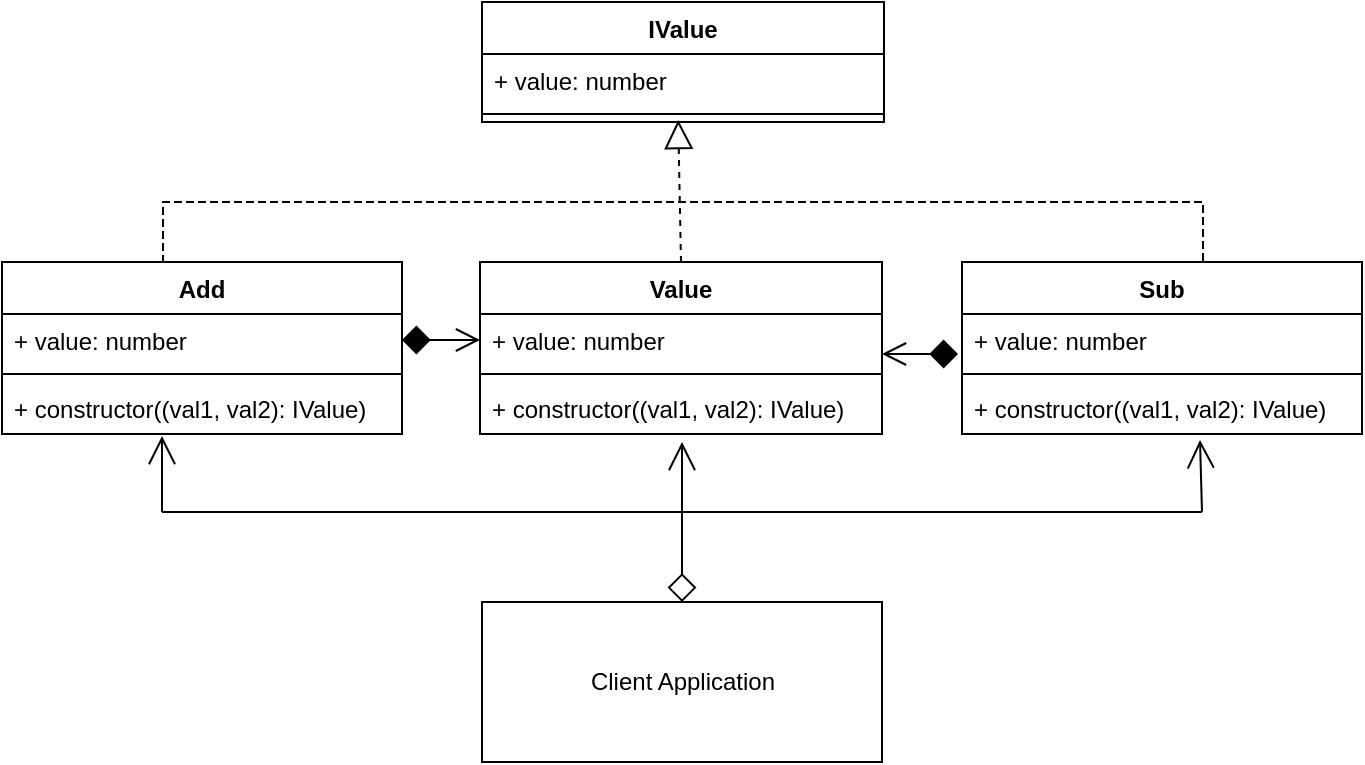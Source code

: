 <mxfile version="14.8.4" type="device"><diagram id="bFwAG9Rluyz6VNVoY-9k" name="Page-1"><mxGraphModel dx="868" dy="450" grid="1" gridSize="10" guides="1" tooltips="1" connect="1" arrows="1" fold="1" page="1" pageScale="1" pageWidth="827" pageHeight="1169" math="0" shadow="0"><root><mxCell id="0"/><mxCell id="1" parent="0"/><mxCell id="Jb8NffAbMSwC8qQattVy-46" value="Client Application" style="html=1;" vertex="1" parent="1"><mxGeometry x="320" y="360" width="200" height="80" as="geometry"/></mxCell><mxCell id="Jb8NffAbMSwC8qQattVy-47" value="Add" style="swimlane;fontStyle=1;align=center;verticalAlign=top;childLayout=stackLayout;horizontal=1;startSize=26;horizontalStack=0;resizeParent=1;resizeParentMax=0;resizeLast=0;collapsible=1;marginBottom=0;" vertex="1" parent="1"><mxGeometry x="80" y="190" width="200" height="86" as="geometry"/></mxCell><mxCell id="Jb8NffAbMSwC8qQattVy-48" value="+ value: number" style="text;strokeColor=none;fillColor=none;align=left;verticalAlign=top;spacingLeft=4;spacingRight=4;overflow=hidden;rotatable=0;points=[[0,0.5],[1,0.5]];portConstraint=eastwest;" vertex="1" parent="Jb8NffAbMSwC8qQattVy-47"><mxGeometry y="26" width="200" height="26" as="geometry"/></mxCell><mxCell id="Jb8NffAbMSwC8qQattVy-49" value="" style="line;strokeWidth=1;fillColor=none;align=left;verticalAlign=middle;spacingTop=-1;spacingLeft=3;spacingRight=3;rotatable=0;labelPosition=right;points=[];portConstraint=eastwest;" vertex="1" parent="Jb8NffAbMSwC8qQattVy-47"><mxGeometry y="52" width="200" height="8" as="geometry"/></mxCell><mxCell id="Jb8NffAbMSwC8qQattVy-50" value="+ constructor((val1, val2): IValue)" style="text;strokeColor=none;fillColor=none;align=left;verticalAlign=top;spacingLeft=4;spacingRight=4;overflow=hidden;rotatable=0;points=[[0,0.5],[1,0.5]];portConstraint=eastwest;" vertex="1" parent="Jb8NffAbMSwC8qQattVy-47"><mxGeometry y="60" width="200" height="26" as="geometry"/></mxCell><mxCell id="Jb8NffAbMSwC8qQattVy-51" value="Value" style="swimlane;fontStyle=1;align=center;verticalAlign=top;childLayout=stackLayout;horizontal=1;startSize=26;horizontalStack=0;resizeParent=1;resizeParentMax=0;resizeLast=0;collapsible=1;marginBottom=0;" vertex="1" parent="1"><mxGeometry x="319" y="190" width="201" height="86" as="geometry"/></mxCell><mxCell id="Jb8NffAbMSwC8qQattVy-52" value="+ value: number" style="text;strokeColor=none;fillColor=none;align=left;verticalAlign=top;spacingLeft=4;spacingRight=4;overflow=hidden;rotatable=0;points=[[0,0.5],[1,0.5]];portConstraint=eastwest;" vertex="1" parent="Jb8NffAbMSwC8qQattVy-51"><mxGeometry y="26" width="201" height="26" as="geometry"/></mxCell><mxCell id="Jb8NffAbMSwC8qQattVy-53" value="" style="line;strokeWidth=1;fillColor=none;align=left;verticalAlign=middle;spacingTop=-1;spacingLeft=3;spacingRight=3;rotatable=0;labelPosition=right;points=[];portConstraint=eastwest;" vertex="1" parent="Jb8NffAbMSwC8qQattVy-51"><mxGeometry y="52" width="201" height="8" as="geometry"/></mxCell><mxCell id="Jb8NffAbMSwC8qQattVy-54" value="+ constructor((val1, val2): IValue)" style="text;strokeColor=none;fillColor=none;align=left;verticalAlign=top;spacingLeft=4;spacingRight=4;overflow=hidden;rotatable=0;points=[[0,0.5],[1,0.5]];portConstraint=eastwest;" vertex="1" parent="Jb8NffAbMSwC8qQattVy-51"><mxGeometry y="60" width="201" height="26" as="geometry"/></mxCell><mxCell id="Jb8NffAbMSwC8qQattVy-55" value="Sub" style="swimlane;fontStyle=1;align=center;verticalAlign=top;childLayout=stackLayout;horizontal=1;startSize=26;horizontalStack=0;resizeParent=1;resizeParentMax=0;resizeLast=0;collapsible=1;marginBottom=0;" vertex="1" parent="1"><mxGeometry x="560" y="190" width="200" height="86" as="geometry"/></mxCell><mxCell id="Jb8NffAbMSwC8qQattVy-56" value="+ value: number" style="text;strokeColor=none;fillColor=none;align=left;verticalAlign=top;spacingLeft=4;spacingRight=4;overflow=hidden;rotatable=0;points=[[0,0.5],[1,0.5]];portConstraint=eastwest;" vertex="1" parent="Jb8NffAbMSwC8qQattVy-55"><mxGeometry y="26" width="200" height="26" as="geometry"/></mxCell><mxCell id="Jb8NffAbMSwC8qQattVy-57" value="" style="line;strokeWidth=1;fillColor=none;align=left;verticalAlign=middle;spacingTop=-1;spacingLeft=3;spacingRight=3;rotatable=0;labelPosition=right;points=[];portConstraint=eastwest;" vertex="1" parent="Jb8NffAbMSwC8qQattVy-55"><mxGeometry y="52" width="200" height="8" as="geometry"/></mxCell><mxCell id="Jb8NffAbMSwC8qQattVy-58" value="+ constructor((val1, val2): IValue)" style="text;strokeColor=none;fillColor=none;align=left;verticalAlign=top;spacingLeft=4;spacingRight=4;overflow=hidden;rotatable=0;points=[[0,0.5],[1,0.5]];portConstraint=eastwest;" vertex="1" parent="Jb8NffAbMSwC8qQattVy-55"><mxGeometry y="60" width="200" height="26" as="geometry"/></mxCell><mxCell id="Jb8NffAbMSwC8qQattVy-59" value="IValue" style="swimlane;fontStyle=1;align=center;verticalAlign=top;childLayout=stackLayout;horizontal=1;startSize=26;horizontalStack=0;resizeParent=1;resizeParentMax=0;resizeLast=0;collapsible=1;marginBottom=0;" vertex="1" parent="1"><mxGeometry x="320" y="60" width="201" height="60" as="geometry"/></mxCell><mxCell id="Jb8NffAbMSwC8qQattVy-60" value="+ value: number" style="text;strokeColor=none;fillColor=none;align=left;verticalAlign=top;spacingLeft=4;spacingRight=4;overflow=hidden;rotatable=0;points=[[0,0.5],[1,0.5]];portConstraint=eastwest;" vertex="1" parent="Jb8NffAbMSwC8qQattVy-59"><mxGeometry y="26" width="201" height="26" as="geometry"/></mxCell><mxCell id="Jb8NffAbMSwC8qQattVy-61" value="" style="line;strokeWidth=1;fillColor=none;align=left;verticalAlign=middle;spacingTop=-1;spacingLeft=3;spacingRight=3;rotatable=0;labelPosition=right;points=[];portConstraint=eastwest;" vertex="1" parent="Jb8NffAbMSwC8qQattVy-59"><mxGeometry y="52" width="201" height="8" as="geometry"/></mxCell><mxCell id="Jb8NffAbMSwC8qQattVy-63" value="" style="shape=partialRectangle;whiteSpace=wrap;html=1;bottom=1;right=1;left=1;top=0;fillColor=none;routingCenterX=-0.5;direction=west;dashed=1;" vertex="1" parent="1"><mxGeometry x="160.5" y="160" width="520" height="30" as="geometry"/></mxCell><mxCell id="Jb8NffAbMSwC8qQattVy-64" value="" style="html=1;verticalAlign=bottom;startArrow=none;startFill=0;endArrow=block;startSize=6;endSize=12;exitX=0.5;exitY=0;exitDx=0;exitDy=0;entryX=0.488;entryY=0.875;entryDx=0;entryDy=0;entryPerimeter=0;dashed=1;endFill=0;" edge="1" parent="1" source="Jb8NffAbMSwC8qQattVy-51" target="Jb8NffAbMSwC8qQattVy-61"><mxGeometry width="80" relative="1" as="geometry"><mxPoint x="370" y="230" as="sourcePoint"/><mxPoint x="450" y="230" as="targetPoint"/></mxGeometry></mxCell><mxCell id="Jb8NffAbMSwC8qQattVy-66" value="" style="html=1;verticalAlign=bottom;startArrow=diamond;startFill=1;endArrow=open;startSize=12;endSize=10;exitX=1;exitY=0.5;exitDx=0;exitDy=0;entryX=0;entryY=0.5;entryDx=0;entryDy=0;endFill=0;" edge="1" parent="1" source="Jb8NffAbMSwC8qQattVy-48" target="Jb8NffAbMSwC8qQattVy-52"><mxGeometry width="80" relative="1" as="geometry"><mxPoint x="429.5" y="200" as="sourcePoint"/><mxPoint x="428.088" y="129" as="targetPoint"/></mxGeometry></mxCell><mxCell id="Jb8NffAbMSwC8qQattVy-67" value="" style="html=1;verticalAlign=bottom;startArrow=open;startFill=0;endArrow=diamond;startSize=10;endSize=12;entryX=-0.01;entryY=0.769;entryDx=0;entryDy=0;endFill=1;entryPerimeter=0;" edge="1" parent="1" target="Jb8NffAbMSwC8qQattVy-56"><mxGeometry width="80" relative="1" as="geometry"><mxPoint x="520" y="236" as="sourcePoint"/><mxPoint x="329" y="239" as="targetPoint"/></mxGeometry></mxCell><mxCell id="Jb8NffAbMSwC8qQattVy-69" value="" style="html=1;verticalAlign=bottom;startArrow=diamond;startFill=0;endArrow=open;startSize=12;endSize=12;exitX=0.5;exitY=0;exitDx=0;exitDy=0;endFill=0;" edge="1" parent="1" source="Jb8NffAbMSwC8qQattVy-46"><mxGeometry width="80" relative="1" as="geometry"><mxPoint x="429.5" y="200" as="sourcePoint"/><mxPoint x="420" y="280" as="targetPoint"/></mxGeometry></mxCell><mxCell id="Jb8NffAbMSwC8qQattVy-72" value="" style="line;strokeWidth=1;html=1;" vertex="1" parent="1"><mxGeometry x="160" y="310" width="520" height="10" as="geometry"/></mxCell><mxCell id="Jb8NffAbMSwC8qQattVy-74" value="" style="html=1;verticalAlign=bottom;startArrow=none;startFill=0;endArrow=open;startSize=6;endSize=12;entryX=0.488;entryY=0.875;entryDx=0;entryDy=0;entryPerimeter=0;endFill=0;" edge="1" parent="1"><mxGeometry width="80" relative="1" as="geometry"><mxPoint x="160" y="315" as="sourcePoint"/><mxPoint x="159.998" y="277" as="targetPoint"/></mxGeometry></mxCell><mxCell id="Jb8NffAbMSwC8qQattVy-75" value="" style="html=1;verticalAlign=bottom;startArrow=none;startFill=0;endArrow=open;startSize=6;endSize=12;entryX=0.595;entryY=1.115;entryDx=0;entryDy=0;entryPerimeter=0;endFill=0;exitX=1;exitY=0.5;exitDx=0;exitDy=0;exitPerimeter=0;" edge="1" parent="1" source="Jb8NffAbMSwC8qQattVy-72" target="Jb8NffAbMSwC8qQattVy-58"><mxGeometry width="80" relative="1" as="geometry"><mxPoint x="170" y="321" as="sourcePoint"/><mxPoint x="169.998" y="287" as="targetPoint"/></mxGeometry></mxCell></root></mxGraphModel></diagram></mxfile>